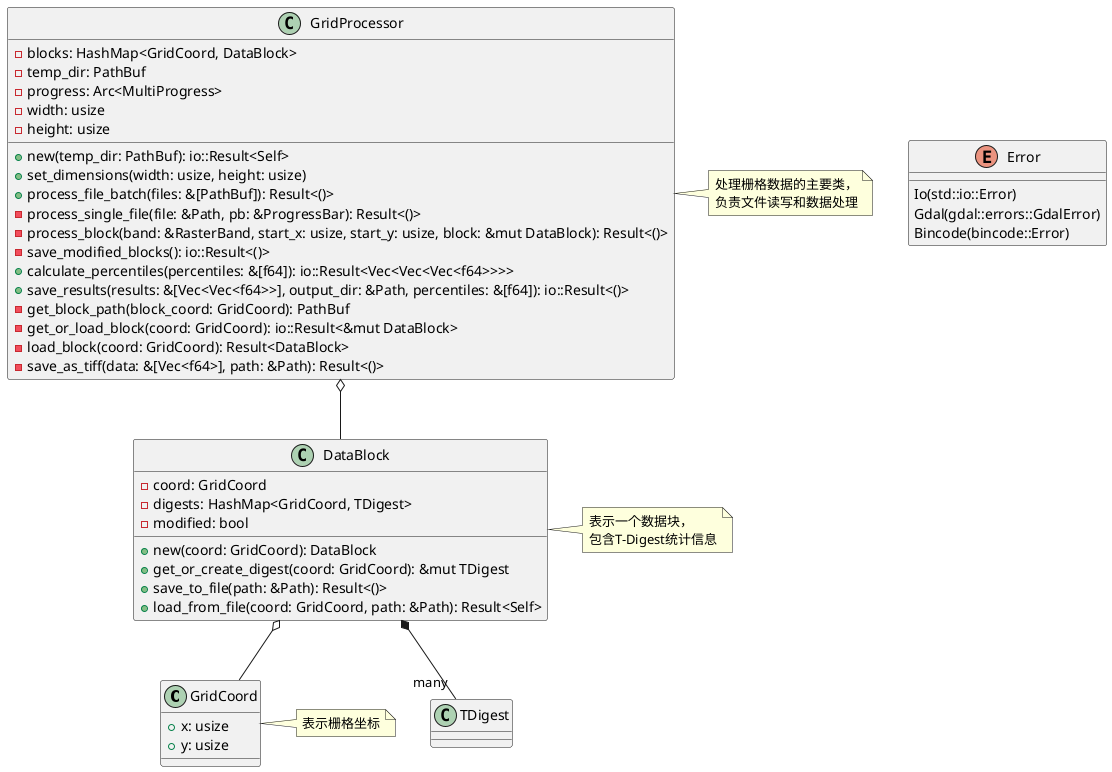 @startuml grid_structure

class GridCoord {
    + x: usize
    + y: usize
}

class DataBlock {
    - coord: GridCoord
    - digests: HashMap<GridCoord, TDigest>
    - modified: bool
    + new(coord: GridCoord): DataBlock
    + get_or_create_digest(coord: GridCoord): &mut TDigest
    + save_to_file(path: &Path): Result<()>
    + load_from_file(coord: GridCoord, path: &Path): Result<Self>
}

class GridProcessor {
    - blocks: HashMap<GridCoord, DataBlock>
    - temp_dir: PathBuf
    - progress: Arc<MultiProgress>
    - width: usize
    - height: usize
    + new(temp_dir: PathBuf): io::Result<Self>
    + set_dimensions(width: usize, height: usize)
    + process_file_batch(files: &[PathBuf]): Result<()>
    - process_single_file(file: &Path, pb: &ProgressBar): Result<()>
    - process_block(band: &RasterBand, start_x: usize, start_y: usize, block: &mut DataBlock): Result<()>
    - save_modified_blocks(): io::Result<()>
    + calculate_percentiles(percentiles: &[f64]): io::Result<Vec<Vec<Vec<f64>>>>
    + save_results(results: &[Vec<Vec<f64>>], output_dir: &Path, percentiles: &[f64]): io::Result<()>
    - get_block_path(block_coord: GridCoord): PathBuf
    - get_or_load_block(coord: GridCoord): io::Result<&mut DataBlock>
    - load_block(coord: GridCoord): Result<DataBlock>
    - save_as_tiff(data: &[Vec<f64>], path: &Path): Result<()>
}

enum Error {
    Io(std::io::Error)
    Gdal(gdal::errors::GdalError)
    Bincode(bincode::Error)
}

GridProcessor o-- DataBlock
DataBlock o-- GridCoord
DataBlock *-- "many" TDigest

note right of GridProcessor
  处理栅格数据的主要类，
  负责文件读写和数据处理
end note

note right of DataBlock
  表示一个数据块，
  包含T-Digest统计信息
end note

note right of GridCoord
  表示栅格坐标
end note

@enduml